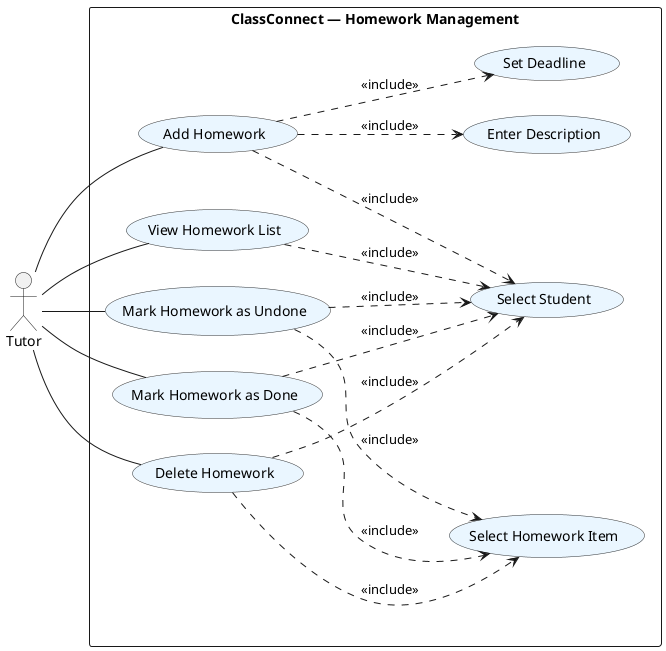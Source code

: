 @startuml
left to right direction
skinparam packageStyle rectangle
skinparam usecase {
  BackgroundColor #EAF6FF
  BorderColor #333
}

actor Tutor as T

rectangle "ClassConnect — Homework Management" {
  usecase "Add Homework" as UC_Add
  usecase "Delete Homework" as UC_Del
  usecase "Mark Homework as Done" as UC_Done
  usecase "Mark Homework as Undone" as UC_Undone
  usecase "View Homework List" as UC_View


  usecase "Select Student" as UC_SelectStudent
  usecase "Select Homework Item" as UC_SelectItem
  usecase "Enter Description" as UC_Desc
  usecase "Set Deadline" as UC_Deadline
}

T -- UC_Add
T -- UC_Del
T -- UC_Done
T -- UC_Undone
T -- UC_View


UC_Add ..> UC_SelectStudent : <<include>>
UC_Add ..> UC_Desc          : <<include>>
UC_Add ..> UC_Deadline      : <<include>>

UC_Del ..> UC_SelectStudent : <<include>>
UC_Del ..> UC_SelectItem    : <<include>>

UC_Done ..> UC_SelectStudent : <<include>>
UC_Done ..> UC_SelectItem    : <<include>>

UC_Undone ..> UC_SelectStudent : <<include>>
UC_Undone ..> UC_SelectItem    : <<include>>

UC_View ..> UC_SelectStudent : <<include>>
@enduml

